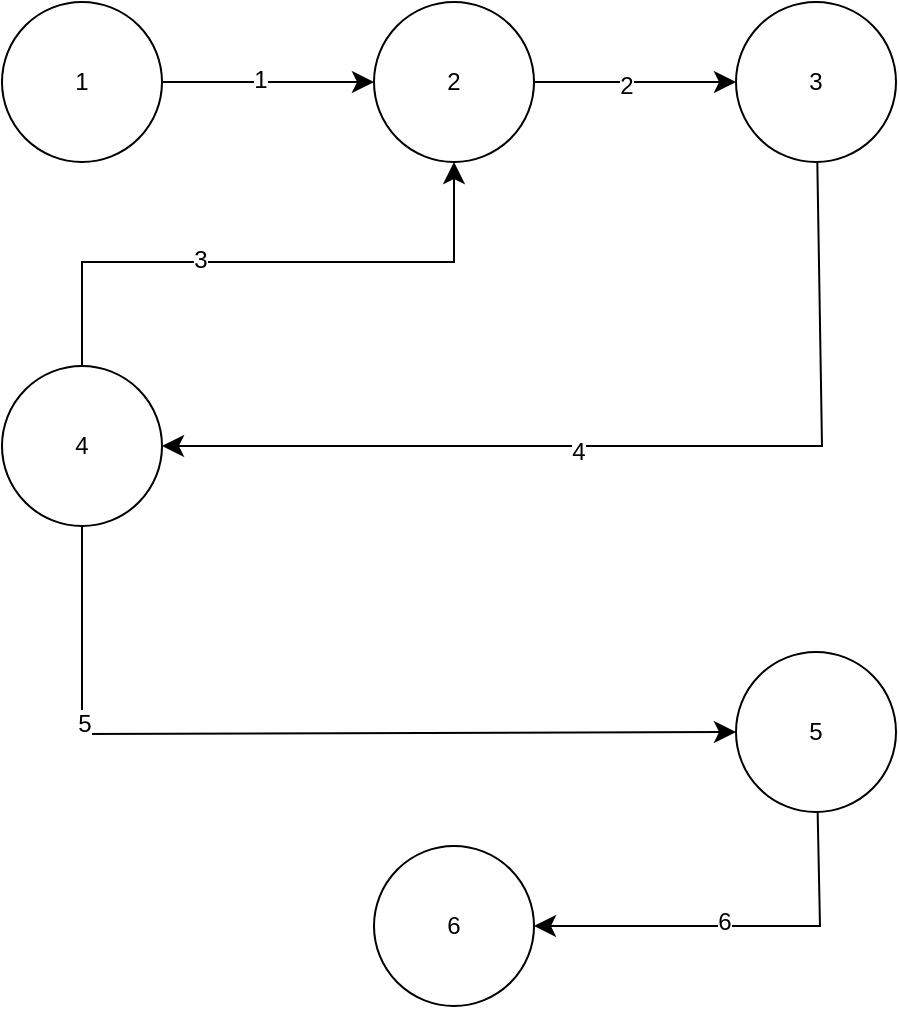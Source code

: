 <mxfile version="24.7.4" pages="5">
  <diagram id="LZ50zydyv87gXtOMJWqW" name="Landing Page">
    <mxGraphModel dx="1282" dy="513" grid="0" gridSize="10" guides="1" tooltips="1" connect="1" arrows="1" fold="1" page="0" pageScale="1" pageWidth="827" pageHeight="1169" math="0" shadow="0">
      <root>
        <mxCell id="0" />
        <mxCell id="1" parent="0" />
        <mxCell id="ik6W9r6xncGd_iKhz2Sx-2" value="" style="edgeStyle=none;curved=1;rounded=0;orthogonalLoop=1;jettySize=auto;html=1;fontSize=12;startSize=8;endSize=8;" parent="1" source="AcaGuzDh_AB0Z-3jn_gt-1" target="AcaGuzDh_AB0Z-3jn_gt-2" edge="1">
          <mxGeometry relative="1" as="geometry" />
        </mxCell>
        <mxCell id="ik6W9r6xncGd_iKhz2Sx-10" value="1" style="edgeLabel;html=1;align=center;verticalAlign=middle;resizable=0;points=[];fontSize=12;" parent="ik6W9r6xncGd_iKhz2Sx-2" vertex="1" connectable="0">
          <mxGeometry x="-0.075" y="1" relative="1" as="geometry">
            <mxPoint as="offset" />
          </mxGeometry>
        </mxCell>
        <mxCell id="AcaGuzDh_AB0Z-3jn_gt-1" value="1" style="ellipse;whiteSpace=wrap;html=1;aspect=fixed;" parent="1" vertex="1">
          <mxGeometry x="-83" y="183" width="80" height="80" as="geometry" />
        </mxCell>
        <mxCell id="ik6W9r6xncGd_iKhz2Sx-3" value="" style="edgeStyle=none;curved=1;rounded=0;orthogonalLoop=1;jettySize=auto;html=1;fontSize=12;startSize=8;endSize=8;" parent="1" source="AcaGuzDh_AB0Z-3jn_gt-2" target="AcaGuzDh_AB0Z-3jn_gt-3" edge="1">
          <mxGeometry relative="1" as="geometry" />
        </mxCell>
        <mxCell id="ik6W9r6xncGd_iKhz2Sx-11" value="2" style="edgeLabel;html=1;align=center;verticalAlign=middle;resizable=0;points=[];fontSize=12;" parent="ik6W9r6xncGd_iKhz2Sx-3" vertex="1" connectable="0">
          <mxGeometry x="-0.092" y="-2" relative="1" as="geometry">
            <mxPoint as="offset" />
          </mxGeometry>
        </mxCell>
        <mxCell id="AcaGuzDh_AB0Z-3jn_gt-2" value="2" style="ellipse;whiteSpace=wrap;html=1;aspect=fixed;" parent="1" vertex="1">
          <mxGeometry x="103" y="183" width="80" height="80" as="geometry" />
        </mxCell>
        <mxCell id="ik6W9r6xncGd_iKhz2Sx-4" style="edgeStyle=none;curved=0;rounded=0;orthogonalLoop=1;jettySize=auto;html=1;entryX=1;entryY=0.5;entryDx=0;entryDy=0;fontSize=12;startSize=8;endSize=8;" parent="1" source="AcaGuzDh_AB0Z-3jn_gt-3" target="AcaGuzDh_AB0Z-3jn_gt-4" edge="1">
          <mxGeometry relative="1" as="geometry">
            <Array as="points">
              <mxPoint x="327" y="405" />
            </Array>
          </mxGeometry>
        </mxCell>
        <mxCell id="ik6W9r6xncGd_iKhz2Sx-12" value="4" style="edgeLabel;html=1;align=center;verticalAlign=middle;resizable=0;points=[];fontSize=12;" parent="ik6W9r6xncGd_iKhz2Sx-4" vertex="1" connectable="0">
          <mxGeometry x="0.12" y="3" relative="1" as="geometry">
            <mxPoint as="offset" />
          </mxGeometry>
        </mxCell>
        <mxCell id="AcaGuzDh_AB0Z-3jn_gt-3" value="3" style="ellipse;whiteSpace=wrap;html=1;aspect=fixed;" parent="1" vertex="1">
          <mxGeometry x="284" y="183" width="80" height="80" as="geometry" />
        </mxCell>
        <mxCell id="ik6W9r6xncGd_iKhz2Sx-6" style="edgeStyle=none;curved=0;rounded=0;orthogonalLoop=1;jettySize=auto;html=1;entryX=0;entryY=0.5;entryDx=0;entryDy=0;fontSize=12;startSize=8;endSize=8;" parent="1" source="AcaGuzDh_AB0Z-3jn_gt-4" target="AcaGuzDh_AB0Z-3jn_gt-5" edge="1">
          <mxGeometry relative="1" as="geometry">
            <Array as="points">
              <mxPoint x="-43" y="549" />
            </Array>
          </mxGeometry>
        </mxCell>
        <mxCell id="ik6W9r6xncGd_iKhz2Sx-13" value="5" style="edgeLabel;html=1;align=center;verticalAlign=middle;resizable=0;points=[];fontSize=12;" parent="ik6W9r6xncGd_iKhz2Sx-6" vertex="1" connectable="0">
          <mxGeometry x="-0.541" y="1" relative="1" as="geometry">
            <mxPoint as="offset" />
          </mxGeometry>
        </mxCell>
        <mxCell id="i_w-FV2t2lJ3g-fLZ32r-1" value="" style="edgeStyle=none;curved=0;rounded=0;orthogonalLoop=1;jettySize=auto;html=1;fontSize=12;startSize=8;endSize=8;entryX=0.5;entryY=1;entryDx=0;entryDy=0;" edge="1" parent="1" source="AcaGuzDh_AB0Z-3jn_gt-4" target="AcaGuzDh_AB0Z-3jn_gt-2">
          <mxGeometry relative="1" as="geometry">
            <Array as="points">
              <mxPoint x="-43" y="313" />
              <mxPoint x="143" y="313" />
            </Array>
          </mxGeometry>
        </mxCell>
        <mxCell id="yyIsfEDbGJa_D1a0MzIP-1" value="3" style="edgeLabel;html=1;align=center;verticalAlign=middle;resizable=0;points=[];fontSize=12;" vertex="1" connectable="0" parent="i_w-FV2t2lJ3g-fLZ32r-1">
          <mxGeometry x="-0.231" y="1" relative="1" as="geometry">
            <mxPoint as="offset" />
          </mxGeometry>
        </mxCell>
        <mxCell id="AcaGuzDh_AB0Z-3jn_gt-4" value="4" style="ellipse;whiteSpace=wrap;html=1;aspect=fixed;" parent="1" vertex="1">
          <mxGeometry x="-83" y="365" width="80" height="80" as="geometry" />
        </mxCell>
        <mxCell id="ik6W9r6xncGd_iKhz2Sx-7" value="" style="edgeStyle=none;curved=0;rounded=0;orthogonalLoop=1;jettySize=auto;html=1;fontSize=12;startSize=8;endSize=8;" parent="1" source="AcaGuzDh_AB0Z-3jn_gt-5" target="AcaGuzDh_AB0Z-3jn_gt-6" edge="1">
          <mxGeometry relative="1" as="geometry">
            <Array as="points">
              <mxPoint x="326" y="645" />
            </Array>
          </mxGeometry>
        </mxCell>
        <mxCell id="ik6W9r6xncGd_iKhz2Sx-14" value="6" style="edgeLabel;html=1;align=center;verticalAlign=middle;resizable=0;points=[];fontSize=12;" parent="ik6W9r6xncGd_iKhz2Sx-7" vertex="1" connectable="0">
          <mxGeometry x="0.05" y="-2" relative="1" as="geometry">
            <mxPoint as="offset" />
          </mxGeometry>
        </mxCell>
        <mxCell id="AcaGuzDh_AB0Z-3jn_gt-5" value="5" style="ellipse;whiteSpace=wrap;html=1;aspect=fixed;" parent="1" vertex="1">
          <mxGeometry x="284" y="508" width="80" height="80" as="geometry" />
        </mxCell>
        <mxCell id="AcaGuzDh_AB0Z-3jn_gt-6" value="6" style="ellipse;whiteSpace=wrap;html=1;aspect=fixed;" parent="1" vertex="1">
          <mxGeometry x="103" y="605" width="80" height="80" as="geometry" />
        </mxCell>
      </root>
    </mxGraphModel>
  </diagram>
  <diagram name="Login register" id="tiM0ZnuD2JS_XEaEvP2C">
    <mxGraphModel dx="794" dy="462" grid="0" gridSize="10" guides="1" tooltips="1" connect="1" arrows="1" fold="1" page="0" pageScale="1" pageWidth="827" pageHeight="1169" math="0" shadow="0">
      <root>
        <mxCell id="0" />
        <mxCell id="1" parent="0" />
        <mxCell id="gOEI3SyYKZK8qIOfMstI-13" value="" style="edgeStyle=none;curved=1;rounded=0;orthogonalLoop=1;jettySize=auto;html=1;fontSize=12;startSize=8;endSize=8;" parent="1" source="gOEI3SyYKZK8qIOfMstI-2" target="gOEI3SyYKZK8qIOfMstI-3" edge="1">
          <mxGeometry relative="1" as="geometry" />
        </mxCell>
        <mxCell id="koCPchFp3V72hZKwxLOj-5" value="1" style="edgeLabel;html=1;align=center;verticalAlign=middle;resizable=0;points=[];fontSize=12;" parent="gOEI3SyYKZK8qIOfMstI-13" vertex="1" connectable="0">
          <mxGeometry x="0.007" y="-3" relative="1" as="geometry">
            <mxPoint y="-1" as="offset" />
          </mxGeometry>
        </mxCell>
        <mxCell id="gOEI3SyYKZK8qIOfMstI-2" value="1" style="ellipse;whiteSpace=wrap;html=1;aspect=fixed;" parent="1" vertex="1">
          <mxGeometry x="72" y="124" width="80" height="80" as="geometry" />
        </mxCell>
        <mxCell id="gOEI3SyYKZK8qIOfMstI-14" value="" style="edgeStyle=none;curved=1;rounded=0;orthogonalLoop=1;jettySize=auto;html=1;fontSize=12;startSize=8;endSize=8;" parent="1" source="gOEI3SyYKZK8qIOfMstI-3" target="gOEI3SyYKZK8qIOfMstI-6" edge="1">
          <mxGeometry relative="1" as="geometry" />
        </mxCell>
        <mxCell id="-C5mnjiUpm-vWf-oX06n-1" value="4" style="edgeLabel;html=1;align=center;verticalAlign=middle;resizable=0;points=[];fontSize=12;" parent="gOEI3SyYKZK8qIOfMstI-14" vertex="1" connectable="0">
          <mxGeometry x="-0.219" y="-1" relative="1" as="geometry">
            <mxPoint as="offset" />
          </mxGeometry>
        </mxCell>
        <mxCell id="gOEI3SyYKZK8qIOfMstI-15" style="edgeStyle=none;curved=1;rounded=0;orthogonalLoop=1;jettySize=auto;html=1;entryX=0;entryY=0.5;entryDx=0;entryDy=0;fontSize=12;startSize=8;endSize=8;" parent="1" source="gOEI3SyYKZK8qIOfMstI-3" target="gOEI3SyYKZK8qIOfMstI-4" edge="1">
          <mxGeometry relative="1" as="geometry" />
        </mxCell>
        <mxCell id="koCPchFp3V72hZKwxLOj-6" value="2" style="edgeLabel;html=1;align=center;verticalAlign=middle;resizable=0;points=[];fontSize=12;" parent="gOEI3SyYKZK8qIOfMstI-15" vertex="1" connectable="0">
          <mxGeometry x="-0.287" y="-1" relative="1" as="geometry">
            <mxPoint as="offset" />
          </mxGeometry>
        </mxCell>
        <mxCell id="gOEI3SyYKZK8qIOfMstI-3" value="2" style="ellipse;whiteSpace=wrap;html=1;aspect=fixed;" parent="1" vertex="1">
          <mxGeometry x="72" y="259" width="80" height="80" as="geometry" />
        </mxCell>
        <mxCell id="gOEI3SyYKZK8qIOfMstI-16" style="edgeStyle=none;curved=0;rounded=0;orthogonalLoop=1;jettySize=auto;html=1;entryX=0.5;entryY=0;entryDx=0;entryDy=0;fontSize=12;startSize=8;endSize=8;" parent="1" source="gOEI3SyYKZK8qIOfMstI-4" target="gOEI3SyYKZK8qIOfMstI-5" edge="1">
          <mxGeometry relative="1" as="geometry">
            <Array as="points">
              <mxPoint x="372" y="363" />
              <mxPoint x="248" y="363" />
            </Array>
          </mxGeometry>
        </mxCell>
        <mxCell id="koCPchFp3V72hZKwxLOj-7" value="3" style="edgeLabel;html=1;align=center;verticalAlign=middle;resizable=0;points=[];fontSize=12;" parent="gOEI3SyYKZK8qIOfMstI-16" vertex="1" connectable="0">
          <mxGeometry x="-0.546" y="-1" relative="1" as="geometry">
            <mxPoint as="offset" />
          </mxGeometry>
        </mxCell>
        <mxCell id="gOEI3SyYKZK8qIOfMstI-4" value="3" style="ellipse;whiteSpace=wrap;html=1;aspect=fixed;" parent="1" vertex="1">
          <mxGeometry x="332" y="261" width="80" height="80" as="geometry" />
        </mxCell>
        <mxCell id="gOEI3SyYKZK8qIOfMstI-17" style="edgeStyle=none;curved=1;rounded=0;orthogonalLoop=1;jettySize=auto;html=1;entryX=0;entryY=0.5;entryDx=0;entryDy=0;fontSize=12;startSize=8;endSize=8;" parent="1" source="gOEI3SyYKZK8qIOfMstI-5" target="gOEI3SyYKZK8qIOfMstI-7" edge="1">
          <mxGeometry relative="1" as="geometry" />
        </mxCell>
        <mxCell id="koCPchFp3V72hZKwxLOj-8" value="5" style="edgeLabel;html=1;align=center;verticalAlign=middle;resizable=0;points=[];fontSize=12;" parent="gOEI3SyYKZK8qIOfMstI-17" vertex="1" connectable="0">
          <mxGeometry x="-0.422" y="-2" relative="1" as="geometry">
            <mxPoint as="offset" />
          </mxGeometry>
        </mxCell>
        <mxCell id="gOEI3SyYKZK8qIOfMstI-5" value="5" style="ellipse;whiteSpace=wrap;html=1;aspect=fixed;" parent="1" vertex="1">
          <mxGeometry x="208" y="394" width="80" height="80" as="geometry" />
        </mxCell>
        <mxCell id="gOEI3SyYKZK8qIOfMstI-18" style="edgeStyle=none;curved=0;rounded=0;orthogonalLoop=1;jettySize=auto;html=1;entryX=0;entryY=0.5;entryDx=0;entryDy=0;fontSize=12;startSize=8;endSize=8;" parent="1" source="gOEI3SyYKZK8qIOfMstI-6" target="gOEI3SyYKZK8qIOfMstI-8" edge="1">
          <mxGeometry relative="1" as="geometry">
            <Array as="points">
              <mxPoint x="189" y="434" />
              <mxPoint x="189" y="591" />
            </Array>
          </mxGeometry>
        </mxCell>
        <mxCell id="koCPchFp3V72hZKwxLOj-12" value="9" style="edgeLabel;html=1;align=center;verticalAlign=middle;resizable=0;points=[];fontSize=12;" parent="gOEI3SyYKZK8qIOfMstI-18" vertex="1" connectable="0">
          <mxGeometry x="0.17" y="-4" relative="1" as="geometry">
            <mxPoint as="offset" />
          </mxGeometry>
        </mxCell>
        <mxCell id="gOEI3SyYKZK8qIOfMstI-6" value="4" style="ellipse;whiteSpace=wrap;html=1;aspect=fixed;" parent="1" vertex="1">
          <mxGeometry x="72" y="394" width="80" height="80" as="geometry" />
        </mxCell>
        <mxCell id="koCPchFp3V72hZKwxLOj-1" style="edgeStyle=none;curved=0;rounded=0;orthogonalLoop=1;jettySize=auto;html=1;entryX=1;entryY=0.5;entryDx=0;entryDy=0;fontSize=12;startSize=8;endSize=8;exitX=0.5;exitY=1;exitDx=0;exitDy=0;" parent="1" source="gOEI3SyYKZK8qIOfMstI-7" target="gOEI3SyYKZK8qIOfMstI-10" edge="1">
          <mxGeometry relative="1" as="geometry">
            <Array as="points">
              <mxPoint x="576" y="513" />
              <mxPoint x="490" y="511" />
              <mxPoint x="487" y="919" />
            </Array>
          </mxGeometry>
        </mxCell>
        <mxCell id="koCPchFp3V72hZKwxLOj-9" value="6" style="edgeLabel;html=1;align=center;verticalAlign=middle;resizable=0;points=[];fontSize=12;" parent="koCPchFp3V72hZKwxLOj-1" vertex="1" connectable="0">
          <mxGeometry x="-0.09" y="-2" relative="1" as="geometry">
            <mxPoint as="offset" />
          </mxGeometry>
        </mxCell>
        <mxCell id="gOEI3SyYKZK8qIOfMstI-7" value="6" style="ellipse;whiteSpace=wrap;html=1;aspect=fixed;" parent="1" vertex="1">
          <mxGeometry x="536" y="394" width="80" height="80" as="geometry" />
        </mxCell>
        <mxCell id="gOEI3SyYKZK8qIOfMstI-20" style="edgeStyle=none;curved=0;rounded=0;orthogonalLoop=1;jettySize=auto;html=1;entryX=1;entryY=0.5;entryDx=0;entryDy=0;fontSize=12;startSize=8;endSize=8;" parent="1" source="gOEI3SyYKZK8qIOfMstI-8" target="gOEI3SyYKZK8qIOfMstI-9" edge="1">
          <mxGeometry relative="1" as="geometry">
            <Array as="points">
              <mxPoint x="576" y="752" />
            </Array>
          </mxGeometry>
        </mxCell>
        <mxCell id="koCPchFp3V72hZKwxLOj-10" value="7" style="edgeLabel;html=1;align=center;verticalAlign=middle;resizable=0;points=[];fontSize=12;" parent="gOEI3SyYKZK8qIOfMstI-20" vertex="1" connectable="0">
          <mxGeometry x="-0.02" y="-2" relative="1" as="geometry">
            <mxPoint as="offset" />
          </mxGeometry>
        </mxCell>
        <mxCell id="gOEI3SyYKZK8qIOfMstI-8" value="7" style="ellipse;whiteSpace=wrap;html=1;aspect=fixed;" parent="1" vertex="1">
          <mxGeometry x="536" y="558" width="80" height="80" as="geometry" />
        </mxCell>
        <mxCell id="gOEI3SyYKZK8qIOfMstI-21" value="" style="edgeStyle=none;curved=1;rounded=0;orthogonalLoop=1;jettySize=auto;html=1;fontSize=12;startSize=8;endSize=8;" parent="1" source="gOEI3SyYKZK8qIOfMstI-9" target="gOEI3SyYKZK8qIOfMstI-10" edge="1">
          <mxGeometry relative="1" as="geometry" />
        </mxCell>
        <mxCell id="koCPchFp3V72hZKwxLOj-11" value="8" style="edgeLabel;html=1;align=center;verticalAlign=middle;resizable=0;points=[];fontSize=12;" parent="gOEI3SyYKZK8qIOfMstI-21" vertex="1" connectable="0">
          <mxGeometry x="-0.339" y="2" relative="1" as="geometry">
            <mxPoint as="offset" />
          </mxGeometry>
        </mxCell>
        <mxCell id="gOEI3SyYKZK8qIOfMstI-9" value="8" style="ellipse;whiteSpace=wrap;html=1;aspect=fixed;" parent="1" vertex="1">
          <mxGeometry x="332" y="709" width="80" height="80" as="geometry" />
        </mxCell>
        <mxCell id="koCPchFp3V72hZKwxLOj-2" style="edgeStyle=none;curved=0;rounded=0;orthogonalLoop=1;jettySize=auto;html=1;entryX=0;entryY=0.5;entryDx=0;entryDy=0;fontSize=12;startSize=8;endSize=8;exitX=0;exitY=0.5;exitDx=0;exitDy=0;" parent="1" source="gOEI3SyYKZK8qIOfMstI-9" target="gOEI3SyYKZK8qIOfMstI-2" edge="1">
          <mxGeometry relative="1" as="geometry">
            <Array as="points">
              <mxPoint x="47" y="749" />
              <mxPoint x="47" y="164" />
            </Array>
          </mxGeometry>
        </mxCell>
        <mxCell id="koCPchFp3V72hZKwxLOj-13" value="10" style="edgeLabel;html=1;align=center;verticalAlign=middle;resizable=0;points=[];fontSize=12;" parent="koCPchFp3V72hZKwxLOj-2" vertex="1" connectable="0">
          <mxGeometry x="0.354" y="-2" relative="1" as="geometry">
            <mxPoint as="offset" />
          </mxGeometry>
        </mxCell>
        <mxCell id="gOEI3SyYKZK8qIOfMstI-10" value="9" style="ellipse;whiteSpace=wrap;html=1;aspect=fixed;" parent="1" vertex="1">
          <mxGeometry x="332" y="879" width="80" height="80" as="geometry" />
        </mxCell>
      </root>
    </mxGraphModel>
  </diagram>
  <diagram id="Rv91tXdTWfSMld0l3tg9" name="Center Point">
    <mxGraphModel dx="1988" dy="924" grid="0" gridSize="10" guides="1" tooltips="1" connect="1" arrows="1" fold="1" page="0" pageScale="1" pageWidth="827" pageHeight="1169" math="0" shadow="0">
      <root>
        <mxCell id="0" />
        <mxCell id="1" parent="0" />
        <mxCell id="T9k0cQa9KVSbr4WBOQJr-25" style="edgeStyle=none;curved=1;rounded=0;orthogonalLoop=1;jettySize=auto;html=1;entryX=0;entryY=0.5;entryDx=0;entryDy=0;fontSize=30;startSize=8;endSize=8;" parent="1" source="YbK1bd_aYkQCtqnWc4dv-2" target="T9k0cQa9KVSbr4WBOQJr-1" edge="1">
          <mxGeometry relative="1" as="geometry" />
        </mxCell>
        <mxCell id="T9k0cQa9KVSbr4WBOQJr-58" value="1" style="edgeLabel;html=1;align=center;verticalAlign=middle;resizable=0;points=[];fontSize=30;" parent="T9k0cQa9KVSbr4WBOQJr-25" vertex="1" connectable="0">
          <mxGeometry x="-0.009" y="4" relative="1" as="geometry">
            <mxPoint x="1" as="offset" />
          </mxGeometry>
        </mxCell>
        <mxCell id="YbK1bd_aYkQCtqnWc4dv-2" value="1" style="ellipse;whiteSpace=wrap;html=1;aspect=fixed;fontSize=30;" parent="1" vertex="1">
          <mxGeometry x="-98" y="176" width="80" height="80" as="geometry" />
        </mxCell>
        <mxCell id="T9k0cQa9KVSbr4WBOQJr-26" style="edgeStyle=none;curved=0;rounded=0;orthogonalLoop=1;jettySize=auto;html=1;entryX=1;entryY=0.5;entryDx=0;entryDy=0;fontSize=30;startSize=8;endSize=8;" parent="1" source="T9k0cQa9KVSbr4WBOQJr-1" target="T9k0cQa9KVSbr4WBOQJr-2" edge="1">
          <mxGeometry relative="1" as="geometry">
            <Array as="points">
              <mxPoint x="883" y="338" />
            </Array>
          </mxGeometry>
        </mxCell>
        <mxCell id="T9k0cQa9KVSbr4WBOQJr-59" value="2" style="edgeLabel;html=1;align=center;verticalAlign=middle;resizable=0;points=[];fontSize=30;" parent="T9k0cQa9KVSbr4WBOQJr-26" vertex="1" connectable="0">
          <mxGeometry x="-0.069" y="-1" relative="1" as="geometry">
            <mxPoint x="-1" as="offset" />
          </mxGeometry>
        </mxCell>
        <mxCell id="T9k0cQa9KVSbr4WBOQJr-1" value="2" style="ellipse;whiteSpace=wrap;html=1;aspect=fixed;fontSize=30;" parent="1" vertex="1">
          <mxGeometry x="842" y="175" width="81" height="81" as="geometry" />
        </mxCell>
        <mxCell id="T9k0cQa9KVSbr4WBOQJr-27" style="edgeStyle=none;curved=0;rounded=0;orthogonalLoop=1;jettySize=auto;html=1;entryX=0.5;entryY=0;entryDx=0;entryDy=0;fontSize=30;startSize=8;endSize=8;" parent="1" source="T9k0cQa9KVSbr4WBOQJr-2" target="T9k0cQa9KVSbr4WBOQJr-3" edge="1">
          <mxGeometry relative="1" as="geometry">
            <Array as="points">
              <mxPoint x="635" y="271" />
              <mxPoint x="-58" y="271" />
            </Array>
          </mxGeometry>
        </mxCell>
        <mxCell id="T9k0cQa9KVSbr4WBOQJr-60" value="3" style="edgeLabel;html=1;align=center;verticalAlign=middle;resizable=0;points=[];fontSize=30;" parent="T9k0cQa9KVSbr4WBOQJr-27" vertex="1" connectable="0">
          <mxGeometry x="-0.14" y="5" relative="1" as="geometry">
            <mxPoint x="-1" as="offset" />
          </mxGeometry>
        </mxCell>
        <mxCell id="T9k0cQa9KVSbr4WBOQJr-2" value="3" style="ellipse;whiteSpace=wrap;html=1;aspect=fixed;fontSize=30;" parent="1" vertex="1">
          <mxGeometry x="595" y="298" width="80" height="80" as="geometry" />
        </mxCell>
        <mxCell id="T9k0cQa9KVSbr4WBOQJr-28" value="" style="edgeStyle=none;curved=1;rounded=0;orthogonalLoop=1;jettySize=auto;html=1;fontSize=30;startSize=8;endSize=8;" parent="1" source="T9k0cQa9KVSbr4WBOQJr-3" target="T9k0cQa9KVSbr4WBOQJr-5" edge="1">
          <mxGeometry relative="1" as="geometry" />
        </mxCell>
        <mxCell id="T9k0cQa9KVSbr4WBOQJr-61" value="4" style="edgeLabel;html=1;align=center;verticalAlign=middle;resizable=0;points=[];fontSize=30;" parent="T9k0cQa9KVSbr4WBOQJr-28" vertex="1" connectable="0">
          <mxGeometry x="-0.219" y="-1" relative="1" as="geometry">
            <mxPoint y="1" as="offset" />
          </mxGeometry>
        </mxCell>
        <mxCell id="T9k0cQa9KVSbr4WBOQJr-29" style="edgeStyle=none;curved=0;rounded=0;orthogonalLoop=1;jettySize=auto;html=1;entryX=0.5;entryY=0;entryDx=0;entryDy=0;fontSize=30;startSize=8;endSize=8;" parent="1" source="T9k0cQa9KVSbr4WBOQJr-3" target="T9k0cQa9KVSbr4WBOQJr-4" edge="1">
          <mxGeometry relative="1" as="geometry">
            <Array as="points">
              <mxPoint x="90" y="332" />
            </Array>
          </mxGeometry>
        </mxCell>
        <mxCell id="T9k0cQa9KVSbr4WBOQJr-62" value="5" style="edgeLabel;html=1;align=center;verticalAlign=middle;resizable=0;points=[];fontSize=30;" parent="T9k0cQa9KVSbr4WBOQJr-29" vertex="1" connectable="0">
          <mxGeometry x="-0.358" y="-4" relative="1" as="geometry">
            <mxPoint x="-1" as="offset" />
          </mxGeometry>
        </mxCell>
        <mxCell id="T9k0cQa9KVSbr4WBOQJr-3" value="4" style="ellipse;whiteSpace=wrap;html=1;aspect=fixed;fontSize=30;" parent="1" vertex="1">
          <mxGeometry x="-98" y="292" width="80" height="80" as="geometry" />
        </mxCell>
        <mxCell id="T9k0cQa9KVSbr4WBOQJr-30" value="" style="edgeStyle=none;curved=1;rounded=0;orthogonalLoop=1;jettySize=auto;html=1;fontSize=30;startSize=8;endSize=8;" parent="1" source="T9k0cQa9KVSbr4WBOQJr-4" target="T9k0cQa9KVSbr4WBOQJr-6" edge="1">
          <mxGeometry relative="1" as="geometry" />
        </mxCell>
        <mxCell id="T9k0cQa9KVSbr4WBOQJr-63" value="6" style="edgeLabel;html=1;align=center;verticalAlign=middle;resizable=0;points=[];fontSize=30;" parent="T9k0cQa9KVSbr4WBOQJr-30" vertex="1" connectable="0">
          <mxGeometry x="-0.306" y="1" relative="1" as="geometry">
            <mxPoint y="1" as="offset" />
          </mxGeometry>
        </mxCell>
        <mxCell id="T9k0cQa9KVSbr4WBOQJr-4" value="5" style="ellipse;whiteSpace=wrap;html=1;aspect=fixed;fontSize=30;" parent="1" vertex="1">
          <mxGeometry x="50" y="381" width="80" height="80" as="geometry" />
        </mxCell>
        <mxCell id="T9k0cQa9KVSbr4WBOQJr-35" style="edgeStyle=none;curved=1;rounded=0;orthogonalLoop=1;jettySize=auto;html=1;entryX=0;entryY=0.5;entryDx=0;entryDy=0;fontSize=30;startSize=8;endSize=8;" parent="1" source="T9k0cQa9KVSbr4WBOQJr-5" target="T9k0cQa9KVSbr4WBOQJr-13" edge="1">
          <mxGeometry relative="1" as="geometry" />
        </mxCell>
        <mxCell id="T9k0cQa9KVSbr4WBOQJr-64" value="7" style="edgeLabel;html=1;align=center;verticalAlign=middle;resizable=0;points=[];fontSize=30;" parent="T9k0cQa9KVSbr4WBOQJr-35" vertex="1" connectable="0">
          <mxGeometry x="-0.798" y="1" relative="1" as="geometry">
            <mxPoint x="-1" as="offset" />
          </mxGeometry>
        </mxCell>
        <mxCell id="T9k0cQa9KVSbr4WBOQJr-5" value="6" style="ellipse;whiteSpace=wrap;html=1;aspect=fixed;fontSize=30;" parent="1" vertex="1">
          <mxGeometry x="-98" y="481" width="80" height="80" as="geometry" />
        </mxCell>
        <mxCell id="T9k0cQa9KVSbr4WBOQJr-41" style="edgeStyle=none;curved=0;rounded=0;orthogonalLoop=1;jettySize=auto;html=1;entryX=0.5;entryY=0;entryDx=0;entryDy=0;fontSize=30;startSize=8;endSize=8;" parent="1" source="T9k0cQa9KVSbr4WBOQJr-6" target="T9k0cQa9KVSbr4WBOQJr-20" edge="1">
          <mxGeometry relative="1" as="geometry">
            <Array as="points">
              <mxPoint x="889" y="582" />
            </Array>
          </mxGeometry>
        </mxCell>
        <mxCell id="T9k0cQa9KVSbr4WBOQJr-65" value="8" style="edgeLabel;html=1;align=center;verticalAlign=middle;resizable=0;points=[];fontSize=30;" parent="T9k0cQa9KVSbr4WBOQJr-41" vertex="1" connectable="0">
          <mxGeometry x="-0.558" y="-7" relative="1" as="geometry">
            <mxPoint x="1" as="offset" />
          </mxGeometry>
        </mxCell>
        <mxCell id="T9k0cQa9KVSbr4WBOQJr-6" value="7" style="ellipse;whiteSpace=wrap;html=1;aspect=fixed;fontSize=30;" parent="1" vertex="1">
          <mxGeometry x="50" y="542" width="80" height="80" as="geometry" />
        </mxCell>
        <mxCell id="T9k0cQa9KVSbr4WBOQJr-32" value="" style="edgeStyle=none;curved=1;rounded=0;orthogonalLoop=1;jettySize=auto;html=1;fontSize=30;startSize=8;endSize=8;" parent="1" source="T9k0cQa9KVSbr4WBOQJr-7" target="T9k0cQa9KVSbr4WBOQJr-8" edge="1">
          <mxGeometry relative="1" as="geometry" />
        </mxCell>
        <mxCell id="T9k0cQa9KVSbr4WBOQJr-69" value="12" style="edgeLabel;html=1;align=center;verticalAlign=middle;resizable=0;points=[];fontSize=30;" parent="T9k0cQa9KVSbr4WBOQJr-32" vertex="1" connectable="0">
          <mxGeometry x="-0.067" y="3" relative="1" as="geometry">
            <mxPoint y="1" as="offset" />
          </mxGeometry>
        </mxCell>
        <mxCell id="T9k0cQa9KVSbr4WBOQJr-7" value="10" style="ellipse;whiteSpace=wrap;html=1;aspect=fixed;fontSize=30;" parent="1" vertex="1">
          <mxGeometry x="-98" y="687" width="80" height="80" as="geometry" />
        </mxCell>
        <mxCell id="T9k0cQa9KVSbr4WBOQJr-33" style="edgeStyle=none;curved=0;rounded=0;orthogonalLoop=1;jettySize=auto;html=1;entryX=0.5;entryY=0;entryDx=0;entryDy=0;fontSize=30;startSize=8;endSize=8;exitX=1;exitY=0.5;exitDx=0;exitDy=0;" parent="1" source="T9k0cQa9KVSbr4WBOQJr-4" target="T9k0cQa9KVSbr4WBOQJr-11" edge="1">
          <mxGeometry relative="1" as="geometry">
            <Array as="points">
              <mxPoint x="209" y="421" />
              <mxPoint x="201" y="807" />
              <mxPoint x="19" y="807" />
              <mxPoint x="19" y="1064" />
              <mxPoint x="-58" y="1064" />
            </Array>
          </mxGeometry>
        </mxCell>
        <mxCell id="T9k0cQa9KVSbr4WBOQJr-77" value="17" style="edgeLabel;html=1;align=center;verticalAlign=middle;resizable=0;points=[];fontSize=30;" parent="T9k0cQa9KVSbr4WBOQJr-33" vertex="1" connectable="0">
          <mxGeometry x="-0.123" y="1" relative="1" as="geometry">
            <mxPoint x="-151" y="192" as="offset" />
          </mxGeometry>
        </mxCell>
        <mxCell id="T9k0cQa9KVSbr4WBOQJr-37" style="edgeStyle=none;curved=1;rounded=0;orthogonalLoop=1;jettySize=auto;html=1;entryX=0;entryY=0.5;entryDx=0;entryDy=0;fontSize=30;startSize=8;endSize=8;" parent="1" source="T9k0cQa9KVSbr4WBOQJr-8" target="T9k0cQa9KVSbr4WBOQJr-14" edge="1">
          <mxGeometry relative="1" as="geometry" />
        </mxCell>
        <mxCell id="T9k0cQa9KVSbr4WBOQJr-70" value="13" style="edgeLabel;html=1;align=center;verticalAlign=middle;resizable=0;points=[];fontSize=30;" parent="T9k0cQa9KVSbr4WBOQJr-37" vertex="1" connectable="0">
          <mxGeometry x="0.309" y="1" relative="1" as="geometry">
            <mxPoint x="-1" as="offset" />
          </mxGeometry>
        </mxCell>
        <mxCell id="T9k0cQa9KVSbr4WBOQJr-8" value="11" style="ellipse;whiteSpace=wrap;html=1;aspect=fixed;fontSize=30;" parent="1" vertex="1">
          <mxGeometry x="-98" y="839" width="80" height="80" as="geometry" />
        </mxCell>
        <mxCell id="T9k0cQa9KVSbr4WBOQJr-44" style="edgeStyle=none;curved=1;rounded=0;orthogonalLoop=1;jettySize=auto;html=1;entryX=0.5;entryY=0;entryDx=0;entryDy=0;fontSize=30;startSize=8;endSize=8;" parent="1" source="T9k0cQa9KVSbr4WBOQJr-9" target="T9k0cQa9KVSbr4WBOQJr-10" edge="1">
          <mxGeometry relative="1" as="geometry" />
        </mxCell>
        <mxCell id="T9k0cQa9KVSbr4WBOQJr-76" value="18" style="edgeLabel;html=1;align=center;verticalAlign=middle;resizable=0;points=[];fontSize=30;" parent="T9k0cQa9KVSbr4WBOQJr-44" vertex="1" connectable="0">
          <mxGeometry x="0.01" relative="1" as="geometry">
            <mxPoint y="1" as="offset" />
          </mxGeometry>
        </mxCell>
        <mxCell id="T9k0cQa9KVSbr4WBOQJr-9" value="15" style="ellipse;whiteSpace=wrap;html=1;aspect=fixed;fontSize=30;" parent="1" vertex="1">
          <mxGeometry x="50" y="898" width="80" height="80" as="geometry" />
        </mxCell>
        <mxCell id="T9k0cQa9KVSbr4WBOQJr-45" style="edgeStyle=none;curved=1;rounded=0;orthogonalLoop=1;jettySize=auto;html=1;entryX=0;entryY=0.5;entryDx=0;entryDy=0;fontSize=30;startSize=8;endSize=8;" parent="1" source="T9k0cQa9KVSbr4WBOQJr-10" target="T9k0cQa9KVSbr4WBOQJr-16" edge="1">
          <mxGeometry relative="1" as="geometry" />
        </mxCell>
        <mxCell id="T9k0cQa9KVSbr4WBOQJr-75" value="19" style="edgeLabel;html=1;align=center;verticalAlign=middle;resizable=0;points=[];fontSize=30;" parent="T9k0cQa9KVSbr4WBOQJr-45" vertex="1" connectable="0">
          <mxGeometry x="0.381" relative="1" as="geometry">
            <mxPoint as="offset" />
          </mxGeometry>
        </mxCell>
        <mxCell id="T9k0cQa9KVSbr4WBOQJr-10" value="16" style="ellipse;whiteSpace=wrap;html=1;aspect=fixed;fontSize=30;" parent="1" vertex="1">
          <mxGeometry x="50" y="1066" width="80" height="80" as="geometry" />
        </mxCell>
        <mxCell id="T9k0cQa9KVSbr4WBOQJr-34" value="" style="edgeStyle=none;curved=1;rounded=0;orthogonalLoop=1;jettySize=auto;html=1;fontSize=30;startSize=8;endSize=8;" parent="1" source="T9k0cQa9KVSbr4WBOQJr-11" target="T9k0cQa9KVSbr4WBOQJr-12" edge="1">
          <mxGeometry relative="1" as="geometry" />
        </mxCell>
        <mxCell id="T9k0cQa9KVSbr4WBOQJr-79" value="24" style="edgeLabel;html=1;align=center;verticalAlign=middle;resizable=0;points=[];fontSize=30;" parent="T9k0cQa9KVSbr4WBOQJr-34" vertex="1" connectable="0">
          <mxGeometry x="0.06" y="-1" relative="1" as="geometry">
            <mxPoint as="offset" />
          </mxGeometry>
        </mxCell>
        <mxCell id="T9k0cQa9KVSbr4WBOQJr-48" style="edgeStyle=none;curved=0;rounded=0;orthogonalLoop=1;jettySize=auto;html=1;entryX=0;entryY=0.5;entryDx=0;entryDy=0;fontSize=30;startSize=8;endSize=8;" parent="1" source="T9k0cQa9KVSbr4WBOQJr-11" target="T9k0cQa9KVSbr4WBOQJr-19" edge="1">
          <mxGeometry relative="1" as="geometry">
            <Array as="points">
              <mxPoint x="172" y="1253" />
              <mxPoint x="172" y="1781" />
            </Array>
          </mxGeometry>
        </mxCell>
        <mxCell id="T9k0cQa9KVSbr4WBOQJr-78" value="23" style="edgeLabel;html=1;align=center;verticalAlign=middle;resizable=0;points=[];fontSize=30;" parent="T9k0cQa9KVSbr4WBOQJr-48" vertex="1" connectable="0">
          <mxGeometry x="-0.798" y="-3" relative="1" as="geometry">
            <mxPoint x="1" as="offset" />
          </mxGeometry>
        </mxCell>
        <mxCell id="T9k0cQa9KVSbr4WBOQJr-11" value="19" style="ellipse;whiteSpace=wrap;html=1;aspect=fixed;fontSize=30;" parent="1" vertex="1">
          <mxGeometry x="-98" y="1213" width="80" height="80" as="geometry" />
        </mxCell>
        <mxCell id="T9k0cQa9KVSbr4WBOQJr-52" style="edgeStyle=none;curved=1;rounded=0;orthogonalLoop=1;jettySize=auto;html=1;entryX=0;entryY=0.5;entryDx=0;entryDy=0;fontSize=30;startSize=8;endSize=8;" parent="1" source="T9k0cQa9KVSbr4WBOQJr-12" target="T9k0cQa9KVSbr4WBOQJr-17" edge="1">
          <mxGeometry relative="1" as="geometry" />
        </mxCell>
        <mxCell id="T9k0cQa9KVSbr4WBOQJr-80" value="25" style="edgeLabel;html=1;align=center;verticalAlign=middle;resizable=0;points=[];fontSize=30;" parent="T9k0cQa9KVSbr4WBOQJr-52" vertex="1" connectable="0">
          <mxGeometry x="0.14" y="3" relative="1" as="geometry">
            <mxPoint as="offset" />
          </mxGeometry>
        </mxCell>
        <mxCell id="T9k0cQa9KVSbr4WBOQJr-12" value="20" style="ellipse;whiteSpace=wrap;html=1;aspect=fixed;fontSize=30;" parent="1" vertex="1">
          <mxGeometry x="-101" y="1416" width="80" height="80" as="geometry" />
        </mxCell>
        <mxCell id="T9k0cQa9KVSbr4WBOQJr-36" style="edgeStyle=none;curved=0;rounded=0;orthogonalLoop=1;jettySize=auto;html=1;entryX=1;entryY=0.5;entryDx=0;entryDy=0;fontSize=30;startSize=8;endSize=8;" parent="1" source="T9k0cQa9KVSbr4WBOQJr-13" target="T9k0cQa9KVSbr4WBOQJr-7" edge="1">
          <mxGeometry relative="1" as="geometry">
            <Array as="points">
              <mxPoint x="449" y="727" />
            </Array>
          </mxGeometry>
        </mxCell>
        <mxCell id="T9k0cQa9KVSbr4WBOQJr-67" value="10" style="edgeLabel;html=1;align=center;verticalAlign=middle;resizable=0;points=[];fontSize=30;" parent="T9k0cQa9KVSbr4WBOQJr-36" vertex="1" connectable="0">
          <mxGeometry x="0.054" y="-4" relative="1" as="geometry">
            <mxPoint x="-1" as="offset" />
          </mxGeometry>
        </mxCell>
        <mxCell id="T9k0cQa9KVSbr4WBOQJr-13" value="8" style="ellipse;whiteSpace=wrap;html=1;aspect=fixed;fontSize=30;" parent="1" vertex="1">
          <mxGeometry x="409" y="481" width="80" height="80" as="geometry" />
        </mxCell>
        <mxCell id="T9k0cQa9KVSbr4WBOQJr-38" style="edgeStyle=none;curved=1;rounded=0;orthogonalLoop=1;jettySize=auto;html=1;entryX=0;entryY=0.5;entryDx=0;entryDy=0;fontSize=30;startSize=8;endSize=8;" parent="1" source="T9k0cQa9KVSbr4WBOQJr-14" target="T9k0cQa9KVSbr4WBOQJr-21" edge="1">
          <mxGeometry relative="1" as="geometry" />
        </mxCell>
        <mxCell id="T9k0cQa9KVSbr4WBOQJr-71" value="14" style="edgeLabel;html=1;align=center;verticalAlign=middle;resizable=0;points=[];fontSize=30;" parent="T9k0cQa9KVSbr4WBOQJr-38" vertex="1" connectable="0">
          <mxGeometry x="-0.436" y="7" relative="1" as="geometry">
            <mxPoint as="offset" />
          </mxGeometry>
        </mxCell>
        <mxCell id="T9k0cQa9KVSbr4WBOQJr-14" value="12" style="ellipse;whiteSpace=wrap;html=1;aspect=fixed;fontSize=30;" parent="1" vertex="1">
          <mxGeometry x="409" y="839" width="80" height="80" as="geometry" />
        </mxCell>
        <mxCell id="T9k0cQa9KVSbr4WBOQJr-43" style="edgeStyle=none;curved=1;rounded=0;orthogonalLoop=1;jettySize=auto;html=1;entryX=1;entryY=0.5;entryDx=0;entryDy=0;fontSize=30;startSize=8;endSize=8;" parent="1" source="T9k0cQa9KVSbr4WBOQJr-15" target="T9k0cQa9KVSbr4WBOQJr-9" edge="1">
          <mxGeometry relative="1" as="geometry" />
        </mxCell>
        <mxCell id="RFWfHvWO7Ar2L0KRj4BJ-1" value="16" style="edgeLabel;html=1;align=center;verticalAlign=middle;resizable=0;points=[];fontSize=30;" parent="T9k0cQa9KVSbr4WBOQJr-43" vertex="1" connectable="0">
          <mxGeometry x="0.057" y="-3" relative="1" as="geometry">
            <mxPoint x="-1" as="offset" />
          </mxGeometry>
        </mxCell>
        <mxCell id="T9k0cQa9KVSbr4WBOQJr-15" value="14" style="ellipse;whiteSpace=wrap;html=1;aspect=fixed;fontSize=30;" parent="1" vertex="1">
          <mxGeometry x="595" y="898" width="80" height="80" as="geometry" />
        </mxCell>
        <mxCell id="T9k0cQa9KVSbr4WBOQJr-46" style="edgeStyle=none;curved=1;rounded=0;orthogonalLoop=1;jettySize=auto;html=1;entryX=0;entryY=0.5;entryDx=0;entryDy=0;fontSize=30;startSize=8;endSize=8;" parent="1" source="T9k0cQa9KVSbr4WBOQJr-16" target="T9k0cQa9KVSbr4WBOQJr-22" edge="1">
          <mxGeometry relative="1" as="geometry" />
        </mxCell>
        <mxCell id="T9k0cQa9KVSbr4WBOQJr-74" value="20" style="edgeLabel;html=1;align=center;verticalAlign=middle;resizable=0;points=[];fontSize=30;" parent="T9k0cQa9KVSbr4WBOQJr-46" vertex="1" connectable="0">
          <mxGeometry x="-0.096" y="7" relative="1" as="geometry">
            <mxPoint x="-1" as="offset" />
          </mxGeometry>
        </mxCell>
        <mxCell id="T9k0cQa9KVSbr4WBOQJr-16" value="17" style="ellipse;whiteSpace=wrap;html=1;aspect=fixed;fontSize=30;" parent="1" vertex="1">
          <mxGeometry x="409" y="1066" width="80" height="80" as="geometry" />
        </mxCell>
        <mxCell id="T9k0cQa9KVSbr4WBOQJr-53" style="edgeStyle=none;curved=1;rounded=0;orthogonalLoop=1;jettySize=auto;html=1;entryX=0;entryY=0.5;entryDx=0;entryDy=0;fontSize=30;startSize=8;endSize=8;" parent="1" source="T9k0cQa9KVSbr4WBOQJr-17" target="T9k0cQa9KVSbr4WBOQJr-23" edge="1">
          <mxGeometry relative="1" as="geometry" />
        </mxCell>
        <mxCell id="T9k0cQa9KVSbr4WBOQJr-82" value="26" style="edgeLabel;html=1;align=center;verticalAlign=middle;resizable=0;points=[];fontSize=30;" parent="T9k0cQa9KVSbr4WBOQJr-53" vertex="1" connectable="0">
          <mxGeometry x="-0.439" relative="1" as="geometry">
            <mxPoint as="offset" />
          </mxGeometry>
        </mxCell>
        <mxCell id="T9k0cQa9KVSbr4WBOQJr-56" style="edgeStyle=none;curved=0;rounded=0;orthogonalLoop=1;jettySize=auto;html=1;entryX=0;entryY=0.5;entryDx=0;entryDy=0;fontSize=30;startSize=8;endSize=8;" parent="1" source="T9k0cQa9KVSbr4WBOQJr-17" target="T9k0cQa9KVSbr4WBOQJr-2" edge="1">
          <mxGeometry relative="1" as="geometry">
            <Array as="points">
              <mxPoint x="555" y="338" />
            </Array>
          </mxGeometry>
        </mxCell>
        <mxCell id="T9k0cQa9KVSbr4WBOQJr-81" value="22" style="edgeLabel;html=1;align=center;verticalAlign=middle;resizable=0;points=[];fontSize=30;" parent="T9k0cQa9KVSbr4WBOQJr-56" vertex="1" connectable="0">
          <mxGeometry x="-0.711" y="1" relative="1" as="geometry">
            <mxPoint as="offset" />
          </mxGeometry>
        </mxCell>
        <mxCell id="T9k0cQa9KVSbr4WBOQJr-17" value="21" style="ellipse;whiteSpace=wrap;html=1;aspect=fixed;fontSize=30;" parent="1" vertex="1">
          <mxGeometry x="515" y="1416" width="80" height="80" as="geometry" />
        </mxCell>
        <mxCell id="T9k0cQa9KVSbr4WBOQJr-49" style="edgeStyle=none;curved=1;rounded=0;orthogonalLoop=1;jettySize=auto;html=1;entryX=0.5;entryY=0;entryDx=0;entryDy=0;fontSize=30;startSize=8;endSize=8;" parent="1" source="T9k0cQa9KVSbr4WBOQJr-18" target="T9k0cQa9KVSbr4WBOQJr-19" edge="1">
          <mxGeometry relative="1" as="geometry" />
        </mxCell>
        <mxCell id="T9k0cQa9KVSbr4WBOQJr-84" value="28" style="edgeLabel;html=1;align=center;verticalAlign=middle;resizable=0;points=[];fontSize=30;" parent="T9k0cQa9KVSbr4WBOQJr-49" vertex="1" connectable="0">
          <mxGeometry x="0.086" y="5" relative="1" as="geometry">
            <mxPoint as="offset" />
          </mxGeometry>
        </mxCell>
        <mxCell id="T9k0cQa9KVSbr4WBOQJr-18" value="23" style="ellipse;whiteSpace=wrap;html=1;aspect=fixed;fontSize=30;" parent="1" vertex="1">
          <mxGeometry x="396" y="1556" width="80" height="80" as="geometry" />
        </mxCell>
        <mxCell id="T9k0cQa9KVSbr4WBOQJr-19" value="24" style="ellipse;whiteSpace=wrap;html=1;aspect=fixed;fontSize=30;" parent="1" vertex="1">
          <mxGeometry x="396" y="1736" width="80" height="80" as="geometry" />
        </mxCell>
        <mxCell id="T9k0cQa9KVSbr4WBOQJr-42" style="edgeStyle=none;curved=0;rounded=0;orthogonalLoop=1;jettySize=auto;html=1;entryX=0.5;entryY=0;entryDx=0;entryDy=0;fontSize=30;startSize=8;endSize=8;" parent="1" source="T9k0cQa9KVSbr4WBOQJr-20" target="T9k0cQa9KVSbr4WBOQJr-15" edge="1">
          <mxGeometry relative="1" as="geometry">
            <Array as="points">
              <mxPoint x="889" y="799" />
              <mxPoint x="635" y="799" />
            </Array>
          </mxGeometry>
        </mxCell>
        <mxCell id="T9k0cQa9KVSbr4WBOQJr-66" value="9" style="edgeLabel;html=1;align=center;verticalAlign=middle;resizable=0;points=[];fontSize=30;" parent="T9k0cQa9KVSbr4WBOQJr-42" vertex="1" connectable="0">
          <mxGeometry x="-0.248" relative="1" as="geometry">
            <mxPoint as="offset" />
          </mxGeometry>
        </mxCell>
        <mxCell id="T9k0cQa9KVSbr4WBOQJr-20" value="9" style="ellipse;whiteSpace=wrap;html=1;aspect=fixed;fontSize=30;" parent="1" vertex="1">
          <mxGeometry x="849" y="632" width="80" height="80" as="geometry" />
        </mxCell>
        <mxCell id="T9k0cQa9KVSbr4WBOQJr-54" style="edgeStyle=none;curved=0;rounded=0;orthogonalLoop=1;jettySize=auto;html=1;entryX=1;entryY=0.5;entryDx=0;entryDy=0;fontSize=30;startSize=8;endSize=8;exitX=1;exitY=0.5;exitDx=0;exitDy=0;" parent="1" source="T9k0cQa9KVSbr4WBOQJr-21" target="T9k0cQa9KVSbr4WBOQJr-19" edge="1">
          <mxGeometry relative="1" as="geometry">
            <Array as="points">
              <mxPoint x="1059" y="879" />
              <mxPoint x="1057" y="1777" />
            </Array>
          </mxGeometry>
        </mxCell>
        <mxCell id="T9k0cQa9KVSbr4WBOQJr-72" value="15" style="edgeLabel;html=1;align=center;verticalAlign=middle;resizable=0;points=[];fontSize=30;" parent="T9k0cQa9KVSbr4WBOQJr-54" vertex="1" connectable="0">
          <mxGeometry x="-0.714" y="4" relative="1" as="geometry">
            <mxPoint y="1" as="offset" />
          </mxGeometry>
        </mxCell>
        <mxCell id="T9k0cQa9KVSbr4WBOQJr-21" value="13" style="ellipse;whiteSpace=wrap;html=1;aspect=fixed;fontSize=30;" parent="1" vertex="1">
          <mxGeometry x="849" y="839" width="80" height="80" as="geometry" />
        </mxCell>
        <mxCell id="T9k0cQa9KVSbr4WBOQJr-47" style="edgeStyle=none;curved=0;rounded=0;orthogonalLoop=1;jettySize=auto;html=1;entryX=1;entryY=0.5;entryDx=0;entryDy=0;fontSize=30;startSize=8;endSize=8;" parent="1" source="T9k0cQa9KVSbr4WBOQJr-22" target="T9k0cQa9KVSbr4WBOQJr-19" edge="1">
          <mxGeometry relative="1" as="geometry">
            <Array as="points">
              <mxPoint x="1058" y="1106" />
              <mxPoint x="1058" y="1776" />
            </Array>
          </mxGeometry>
        </mxCell>
        <mxCell id="T9k0cQa9KVSbr4WBOQJr-73" value="21" style="edgeLabel;html=1;align=center;verticalAlign=middle;resizable=0;points=[];fontSize=30;" parent="T9k0cQa9KVSbr4WBOQJr-47" vertex="1" connectable="0">
          <mxGeometry x="-0.943" relative="1" as="geometry">
            <mxPoint x="-1" as="offset" />
          </mxGeometry>
        </mxCell>
        <mxCell id="T9k0cQa9KVSbr4WBOQJr-22" value="18" style="ellipse;whiteSpace=wrap;html=1;aspect=fixed;fontSize=30;" parent="1" vertex="1">
          <mxGeometry x="849" y="1066" width="80" height="80" as="geometry" />
        </mxCell>
        <mxCell id="T9k0cQa9KVSbr4WBOQJr-50" value="27" style="edgeStyle=none;curved=0;rounded=0;orthogonalLoop=1;jettySize=auto;html=1;entryX=1;entryY=0.5;entryDx=0;entryDy=0;fontSize=30;startSize=8;endSize=8;" parent="1" source="T9k0cQa9KVSbr4WBOQJr-23" target="T9k0cQa9KVSbr4WBOQJr-18" edge="1">
          <mxGeometry relative="1" as="geometry">
            <Array as="points">
              <mxPoint x="889" y="1596" />
            </Array>
          </mxGeometry>
        </mxCell>
        <mxCell id="T9k0cQa9KVSbr4WBOQJr-23" value="22" style="ellipse;whiteSpace=wrap;html=1;aspect=fixed;fontSize=30;" parent="1" vertex="1">
          <mxGeometry x="849" y="1416" width="80" height="80" as="geometry" />
        </mxCell>
        <mxCell id="7bMrn64coA-qjxnjVNFv-1" value="" style="endArrow=none;html=1;rounded=0;fontSize=12;startSize=8;endSize=8;curved=1;" edge="1" parent="1">
          <mxGeometry width="50" height="50" relative="1" as="geometry">
            <mxPoint x="739" y="1998.667" as="sourcePoint" />
            <mxPoint x="757" y="47" as="targetPoint" />
          </mxGeometry>
        </mxCell>
        <mxCell id="7bMrn64coA-qjxnjVNFv-2" value="" style="endArrow=none;html=1;rounded=0;fontSize=12;startSize=8;endSize=8;curved=1;" edge="1" parent="1">
          <mxGeometry width="50" height="50" relative="1" as="geometry">
            <mxPoint x="266" y="1992.667" as="sourcePoint" />
            <mxPoint x="284" y="41" as="targetPoint" />
          </mxGeometry>
        </mxCell>
      </root>
    </mxGraphModel>
  </diagram>
  <diagram id="e7o0aHKjlF5vZtJkh4xf" name="Setting">
    <mxGraphModel dx="2669" dy="1320" grid="0" gridSize="10" guides="1" tooltips="1" connect="1" arrows="1" fold="1" page="0" pageScale="1" pageWidth="827" pageHeight="1169" math="0" shadow="0">
      <root>
        <mxCell id="0" />
        <mxCell id="1" parent="0" />
        <mxCell id="99vpTJhWWwm-LxCfqkLG-9" style="edgeStyle=none;curved=1;rounded=0;orthogonalLoop=1;jettySize=auto;html=1;entryX=0;entryY=0.5;entryDx=0;entryDy=0;fontSize=30;startSize=8;endSize=8;" parent="1" source="99vpTJhWWwm-LxCfqkLG-2" target="99vpTJhWWwm-LxCfqkLG-3" edge="1">
          <mxGeometry relative="1" as="geometry" />
        </mxCell>
        <mxCell id="99vpTJhWWwm-LxCfqkLG-15" value="1" style="edgeLabel;html=1;align=center;verticalAlign=middle;resizable=0;points=[];fontSize=30;" parent="99vpTJhWWwm-LxCfqkLG-9" vertex="1" connectable="0">
          <mxGeometry x="0.193" y="-3" relative="1" as="geometry">
            <mxPoint x="-1" as="offset" />
          </mxGeometry>
        </mxCell>
        <mxCell id="99vpTJhWWwm-LxCfqkLG-2" value="1" style="ellipse;whiteSpace=wrap;html=1;aspect=fixed;fontSize=30;" parent="1" vertex="1">
          <mxGeometry x="-112" y="228" width="80" height="80" as="geometry" />
        </mxCell>
        <mxCell id="99vpTJhWWwm-LxCfqkLG-10" style="edgeStyle=none;curved=0;rounded=0;orthogonalLoop=1;jettySize=auto;html=1;entryX=1;entryY=0.5;entryDx=0;entryDy=0;fontSize=30;startSize=8;endSize=8;" parent="1" source="99vpTJhWWwm-LxCfqkLG-3" target="99vpTJhWWwm-LxCfqkLG-4" edge="1">
          <mxGeometry relative="1" as="geometry">
            <Array as="points">
              <mxPoint x="550" y="459" />
            </Array>
          </mxGeometry>
        </mxCell>
        <mxCell id="99vpTJhWWwm-LxCfqkLG-16" value="2" style="edgeLabel;html=1;align=center;verticalAlign=middle;resizable=0;points=[];fontSize=30;" parent="99vpTJhWWwm-LxCfqkLG-10" vertex="1" connectable="0">
          <mxGeometry x="0.06" y="-8" relative="1" as="geometry">
            <mxPoint as="offset" />
          </mxGeometry>
        </mxCell>
        <mxCell id="99vpTJhWWwm-LxCfqkLG-3" value="2" style="ellipse;whiteSpace=wrap;html=1;aspect=fixed;fontSize=30;" parent="1" vertex="1">
          <mxGeometry x="510" y="228" width="80" height="80" as="geometry" />
        </mxCell>
        <mxCell id="99vpTJhWWwm-LxCfqkLG-11" style="edgeStyle=none;curved=1;rounded=0;orthogonalLoop=1;jettySize=auto;html=1;entryX=1;entryY=0.5;entryDx=0;entryDy=0;fontSize=30;startSize=8;endSize=8;" parent="1" source="99vpTJhWWwm-LxCfqkLG-4" target="99vpTJhWWwm-LxCfqkLG-5" edge="1">
          <mxGeometry relative="1" as="geometry" />
        </mxCell>
        <mxCell id="99vpTJhWWwm-LxCfqkLG-17" value="3" style="edgeLabel;html=1;align=center;verticalAlign=middle;resizable=0;points=[];fontSize=30;" parent="99vpTJhWWwm-LxCfqkLG-11" vertex="1" connectable="0">
          <mxGeometry x="0.154" y="4" relative="1" as="geometry">
            <mxPoint x="-1" as="offset" />
          </mxGeometry>
        </mxCell>
        <mxCell id="99vpTJhWWwm-LxCfqkLG-4" value="3" style="ellipse;whiteSpace=wrap;html=1;aspect=fixed;fontSize=30;" parent="1" vertex="1">
          <mxGeometry x="184" y="419" width="80" height="80" as="geometry" />
        </mxCell>
        <mxCell id="99vpTJhWWwm-LxCfqkLG-12" style="edgeStyle=none;curved=1;rounded=0;orthogonalLoop=1;jettySize=auto;html=1;entryX=0.5;entryY=0;entryDx=0;entryDy=0;fontSize=30;startSize=8;endSize=8;" parent="1" source="99vpTJhWWwm-LxCfqkLG-5" target="99vpTJhWWwm-LxCfqkLG-6" edge="1">
          <mxGeometry relative="1" as="geometry" />
        </mxCell>
        <mxCell id="99vpTJhWWwm-LxCfqkLG-18" value="4" style="edgeLabel;html=1;align=center;verticalAlign=middle;resizable=0;points=[];fontSize=30;" parent="99vpTJhWWwm-LxCfqkLG-12" vertex="1" connectable="0">
          <mxGeometry x="-0.273" y="-5" relative="1" as="geometry">
            <mxPoint as="offset" />
          </mxGeometry>
        </mxCell>
        <mxCell id="99vpTJhWWwm-LxCfqkLG-5" value="4" style="ellipse;whiteSpace=wrap;html=1;aspect=fixed;fontSize=30;" parent="1" vertex="1">
          <mxGeometry x="-112" y="419" width="80" height="80" as="geometry" />
        </mxCell>
        <mxCell id="99vpTJhWWwm-LxCfqkLG-13" style="edgeStyle=none;curved=1;rounded=0;orthogonalLoop=1;jettySize=auto;html=1;entryX=0;entryY=0.5;entryDx=0;entryDy=0;fontSize=30;startSize=8;endSize=8;" parent="1" source="99vpTJhWWwm-LxCfqkLG-6" target="99vpTJhWWwm-LxCfqkLG-7" edge="1">
          <mxGeometry relative="1" as="geometry" />
        </mxCell>
        <mxCell id="99vpTJhWWwm-LxCfqkLG-19" value="5" style="edgeLabel;html=1;align=center;verticalAlign=middle;resizable=0;points=[];fontSize=30;" parent="99vpTJhWWwm-LxCfqkLG-13" vertex="1" connectable="0">
          <mxGeometry x="0.141" relative="1" as="geometry">
            <mxPoint x="-1" as="offset" />
          </mxGeometry>
        </mxCell>
        <mxCell id="99vpTJhWWwm-LxCfqkLG-6" value="5" style="ellipse;whiteSpace=wrap;html=1;aspect=fixed;fontSize=30;" parent="1" vertex="1">
          <mxGeometry x="-112" y="665" width="80" height="80" as="geometry" />
        </mxCell>
        <mxCell id="99vpTJhWWwm-LxCfqkLG-7" value="6" style="ellipse;whiteSpace=wrap;html=1;aspect=fixed;fontSize=30;" parent="1" vertex="1">
          <mxGeometry x="510" y="665" width="80" height="80" as="geometry" />
        </mxCell>
      </root>
    </mxGraphModel>
  </diagram>
  <diagram id="DvPd8RBiBrXExyVyBDGM" name="manage Akun">
    <mxGraphModel grid="0" page="0" gridSize="10" guides="1" tooltips="1" connect="1" arrows="1" fold="1" pageScale="1" pageWidth="827" pageHeight="1169" math="0" shadow="0">
      <root>
        <mxCell id="0" />
        <mxCell id="1" parent="0" />
        <mxCell id="3M1ios5BjESmluMql2JP-14" style="edgeStyle=none;curved=1;rounded=0;orthogonalLoop=1;jettySize=auto;html=1;entryX=0;entryY=0.5;entryDx=0;entryDy=0;fontSize=30;startSize=8;endSize=8;" parent="1" source="3M1ios5BjESmluMql2JP-2" target="3M1ios5BjESmluMql2JP-3" edge="1">
          <mxGeometry relative="1" as="geometry" />
        </mxCell>
        <mxCell id="3M1ios5BjESmluMql2JP-26" value="1" style="edgeLabel;html=1;align=center;verticalAlign=middle;resizable=0;points=[];fontSize=30;" parent="3M1ios5BjESmluMql2JP-14" vertex="1" connectable="0">
          <mxGeometry x="-0.153" y="-3" relative="1" as="geometry">
            <mxPoint as="offset" />
          </mxGeometry>
        </mxCell>
        <mxCell id="3M1ios5BjESmluMql2JP-2" value="1" style="ellipse;whiteSpace=wrap;html=1;aspect=fixed;fontSize=30;" parent="1" vertex="1">
          <mxGeometry x="-80" y="179" width="80" height="80" as="geometry" />
        </mxCell>
        <mxCell id="3M1ios5BjESmluMql2JP-15" style="edgeStyle=none;curved=0;rounded=0;orthogonalLoop=1;jettySize=auto;html=1;entryX=1;entryY=0.5;entryDx=0;entryDy=0;fontSize=30;startSize=8;endSize=8;" parent="1" source="3M1ios5BjESmluMql2JP-3" target="3M1ios5BjESmluMql2JP-4" edge="1">
          <mxGeometry relative="1" as="geometry">
            <Array as="points">
              <mxPoint x="484" y="366" />
            </Array>
          </mxGeometry>
        </mxCell>
        <mxCell id="3M1ios5BjESmluMql2JP-27" value="2" style="edgeLabel;html=1;align=center;verticalAlign=middle;resizable=0;points=[];fontSize=30;" parent="3M1ios5BjESmluMql2JP-15" vertex="1" connectable="0">
          <mxGeometry x="-0.555" y="-2" relative="1" as="geometry">
            <mxPoint y="-1" as="offset" />
          </mxGeometry>
        </mxCell>
        <mxCell id="3M1ios5BjESmluMql2JP-3" value="2" style="ellipse;whiteSpace=wrap;html=1;aspect=fixed;fontSize=30;" parent="1" vertex="1">
          <mxGeometry x="444" y="179" width="80" height="80" as="geometry" />
        </mxCell>
        <mxCell id="3M1ios5BjESmluMql2JP-16" style="edgeStyle=none;curved=1;rounded=0;orthogonalLoop=1;jettySize=auto;html=1;entryX=1;entryY=0.5;entryDx=0;entryDy=0;fontSize=30;startSize=8;endSize=8;" parent="1" source="3M1ios5BjESmluMql2JP-4" target="3M1ios5BjESmluMql2JP-5" edge="1">
          <mxGeometry relative="1" as="geometry" />
        </mxCell>
        <mxCell id="3M1ios5BjESmluMql2JP-28" value="3" style="edgeLabel;html=1;align=center;verticalAlign=middle;resizable=0;points=[];fontSize=30;" parent="3M1ios5BjESmluMql2JP-16" vertex="1" connectable="0">
          <mxGeometry x="-0.313" y="3" relative="1" as="geometry">
            <mxPoint x="1" as="offset" />
          </mxGeometry>
        </mxCell>
        <mxCell id="3M1ios5BjESmluMql2JP-4" value="3" style="ellipse;whiteSpace=wrap;html=1;aspect=fixed;fontSize=30;" parent="1" vertex="1">
          <mxGeometry x="201" y="326" width="80" height="80" as="geometry" />
        </mxCell>
        <mxCell id="3M1ios5BjESmluMql2JP-17" style="edgeStyle=none;curved=1;rounded=0;orthogonalLoop=1;jettySize=auto;html=1;entryX=0.5;entryY=0;entryDx=0;entryDy=0;fontSize=30;startSize=8;endSize=8;" parent="1" source="3M1ios5BjESmluMql2JP-5" target="3M1ios5BjESmluMql2JP-7" edge="1">
          <mxGeometry relative="1" as="geometry" />
        </mxCell>
        <mxCell id="3M1ios5BjESmluMql2JP-31" value="5" style="edgeLabel;html=1;align=center;verticalAlign=middle;resizable=0;points=[];fontSize=30;" parent="3M1ios5BjESmluMql2JP-17" vertex="1" connectable="0">
          <mxGeometry x="0.526" y="-4" relative="1" as="geometry">
            <mxPoint y="1" as="offset" />
          </mxGeometry>
        </mxCell>
        <mxCell id="3M1ios5BjESmluMql2JP-18" style="edgeStyle=none;curved=0;rounded=0;orthogonalLoop=1;jettySize=auto;html=1;entryX=0;entryY=0.5;entryDx=0;entryDy=0;fontSize=30;startSize=8;endSize=8;" parent="1" source="3M1ios5BjESmluMql2JP-5" target="3M1ios5BjESmluMql2JP-6" edge="1">
          <mxGeometry relative="1" as="geometry">
            <Array as="points">
              <mxPoint x="-40" y="539" />
            </Array>
          </mxGeometry>
        </mxCell>
        <mxCell id="3M1ios5BjESmluMql2JP-30" value="4" style="edgeLabel;html=1;align=center;verticalAlign=middle;resizable=0;points=[];fontSize=30;" parent="3M1ios5BjESmluMql2JP-18" vertex="1" connectable="0">
          <mxGeometry x="0.299" y="-2" relative="1" as="geometry">
            <mxPoint x="-1" as="offset" />
          </mxGeometry>
        </mxCell>
        <mxCell id="3M1ios5BjESmluMql2JP-5" value="4" style="ellipse;whiteSpace=wrap;html=1;aspect=fixed;fontSize=30;" parent="1" vertex="1">
          <mxGeometry x="-80" y="326" width="80" height="80" as="geometry" />
        </mxCell>
        <mxCell id="U5yH3IjToZuZjeRHeYrb-3" style="edgeStyle=none;curved=0;rounded=0;orthogonalLoop=1;jettySize=auto;html=1;entryX=1;entryY=0.5;entryDx=0;entryDy=0;fontSize=12;startSize=8;endSize=8;" edge="1" parent="1" source="3M1ios5BjESmluMql2JP-6" target="U5yH3IjToZuZjeRHeYrb-2">
          <mxGeometry relative="1" as="geometry">
            <Array as="points">
              <mxPoint x="458" y="678" />
            </Array>
          </mxGeometry>
        </mxCell>
        <mxCell id="U5yH3IjToZuZjeRHeYrb-4" value="6" style="edgeLabel;html=1;align=center;verticalAlign=middle;resizable=0;points=[];fontSize=30;" vertex="1" connectable="0" parent="U5yH3IjToZuZjeRHeYrb-3">
          <mxGeometry x="0.198" y="2" relative="1" as="geometry">
            <mxPoint as="offset" />
          </mxGeometry>
        </mxCell>
        <mxCell id="3M1ios5BjESmluMql2JP-6" value="5" style="ellipse;whiteSpace=wrap;html=1;aspect=fixed;fontSize=30;" parent="1" vertex="1">
          <mxGeometry x="418" y="499" width="80" height="80" as="geometry" />
        </mxCell>
        <mxCell id="3M1ios5BjESmluMql2JP-19" value="" style="edgeStyle=none;curved=1;rounded=0;orthogonalLoop=1;jettySize=auto;html=1;fontSize=30;startSize=8;endSize=8;" parent="1" source="3M1ios5BjESmluMql2JP-7" target="3M1ios5BjESmluMql2JP-8" edge="1">
          <mxGeometry relative="1" as="geometry" />
        </mxCell>
        <mxCell id="3M1ios5BjESmluMql2JP-33" value="8" style="edgeLabel;html=1;align=center;verticalAlign=middle;resizable=0;points=[];fontSize=30;" parent="3M1ios5BjESmluMql2JP-19" vertex="1" connectable="0">
          <mxGeometry x="-0.13" y="4" relative="1" as="geometry">
            <mxPoint y="1" as="offset" />
          </mxGeometry>
        </mxCell>
        <mxCell id="3M1ios5BjESmluMql2JP-22" style="edgeStyle=none;curved=0;rounded=0;orthogonalLoop=1;jettySize=auto;html=1;entryX=0;entryY=0.5;entryDx=0;entryDy=0;fontSize=30;startSize=8;endSize=8;" parent="1" source="3M1ios5BjESmluMql2JP-7" target="3M1ios5BjESmluMql2JP-11" edge="1">
          <mxGeometry relative="1" as="geometry">
            <Array as="points">
              <mxPoint x="83" y="667" />
              <mxPoint x="86" y="1235" />
            </Array>
          </mxGeometry>
        </mxCell>
        <mxCell id="3M1ios5BjESmluMql2JP-32" value="7" style="edgeLabel;html=1;align=center;verticalAlign=middle;resizable=0;points=[];fontSize=30;" parent="3M1ios5BjESmluMql2JP-22" vertex="1" connectable="0">
          <mxGeometry x="-0.864" y="1" relative="1" as="geometry">
            <mxPoint as="offset" />
          </mxGeometry>
        </mxCell>
        <mxCell id="3M1ios5BjESmluMql2JP-7" value="7" style="ellipse;whiteSpace=wrap;html=1;aspect=fixed;fontSize=30;" parent="1" vertex="1">
          <mxGeometry x="-80" y="627" width="80" height="80" as="geometry" />
        </mxCell>
        <mxCell id="3M1ios5BjESmluMql2JP-20" style="edgeStyle=none;curved=1;rounded=0;orthogonalLoop=1;jettySize=auto;html=1;entryX=0;entryY=0.5;entryDx=0;entryDy=0;fontSize=30;startSize=8;endSize=8;" parent="1" source="3M1ios5BjESmluMql2JP-8" target="3M1ios5BjESmluMql2JP-9" edge="1">
          <mxGeometry relative="1" as="geometry" />
        </mxCell>
        <mxCell id="3M1ios5BjESmluMql2JP-34" value="9" style="edgeLabel;html=1;align=center;verticalAlign=middle;resizable=0;points=[];fontSize=30;" parent="3M1ios5BjESmluMql2JP-20" vertex="1" connectable="0">
          <mxGeometry x="-0.602" relative="1" as="geometry">
            <mxPoint as="offset" />
          </mxGeometry>
        </mxCell>
        <mxCell id="3M1ios5BjESmluMql2JP-8" value="8" style="ellipse;whiteSpace=wrap;html=1;aspect=fixed;fontSize=30;" parent="1" vertex="1">
          <mxGeometry x="-80" y="838" width="80" height="80" as="geometry" />
        </mxCell>
        <mxCell id="3M1ios5BjESmluMql2JP-23" value="" style="edgeStyle=none;curved=1;rounded=0;orthogonalLoop=1;jettySize=auto;html=1;fontSize=30;startSize=8;endSize=8;" parent="1" source="3M1ios5BjESmluMql2JP-9" target="3M1ios5BjESmluMql2JP-10" edge="1">
          <mxGeometry relative="1" as="geometry" />
        </mxCell>
        <mxCell id="3M1ios5BjESmluMql2JP-36" value="10" style="edgeLabel;html=1;align=center;verticalAlign=middle;resizable=0;points=[];fontSize=30;" parent="3M1ios5BjESmluMql2JP-23" vertex="1" connectable="0">
          <mxGeometry x="0.067" y="3" relative="1" as="geometry">
            <mxPoint as="offset" />
          </mxGeometry>
        </mxCell>
        <mxCell id="3M1ios5BjESmluMql2JP-9" value="9" style="ellipse;whiteSpace=wrap;html=1;aspect=fixed;fontSize=30;" parent="1" vertex="1">
          <mxGeometry x="201" y="838" width="80" height="80" as="geometry" />
        </mxCell>
        <mxCell id="3M1ios5BjESmluMql2JP-24" value="" style="edgeStyle=none;curved=0;rounded=0;orthogonalLoop=1;jettySize=auto;html=1;fontSize=30;startSize=8;endSize=8;entryX=1;entryY=0.5;entryDx=0;entryDy=0;" parent="1" source="3M1ios5BjESmluMql2JP-10" target="3M1ios5BjESmluMql2JP-12" edge="1">
          <mxGeometry relative="1" as="geometry">
            <Array as="points">
              <mxPoint x="458" y="1049" />
            </Array>
          </mxGeometry>
        </mxCell>
        <mxCell id="3M1ios5BjESmluMql2JP-37" value="11" style="edgeLabel;html=1;align=center;verticalAlign=middle;resizable=0;points=[];fontSize=30;" parent="3M1ios5BjESmluMql2JP-24" vertex="1" connectable="0">
          <mxGeometry x="-0.14" y="-1" relative="1" as="geometry">
            <mxPoint as="offset" />
          </mxGeometry>
        </mxCell>
        <mxCell id="3M1ios5BjESmluMql2JP-10" value="10" style="ellipse;whiteSpace=wrap;html=1;aspect=fixed;fontSize=30;" parent="1" vertex="1">
          <mxGeometry x="418" y="836" width="80" height="80" as="geometry" />
        </mxCell>
        <mxCell id="3M1ios5BjESmluMql2JP-11" value="12" style="ellipse;whiteSpace=wrap;html=1;aspect=fixed;fontSize=30;" parent="1" vertex="1">
          <mxGeometry x="201" y="1195" width="80" height="80" as="geometry" />
        </mxCell>
        <mxCell id="NuxAOuuWcsiKM1TwxYSB-1" style="edgeStyle=none;curved=0;rounded=0;orthogonalLoop=1;jettySize=auto;html=1;entryX=0.5;entryY=0;entryDx=0;entryDy=0;fontSize=12;startSize=8;endSize=8;exitX=0.5;exitY=1;exitDx=0;exitDy=0;" edge="1" parent="1" source="3M1ios5BjESmluMql2JP-12" target="3M1ios5BjESmluMql2JP-11">
          <mxGeometry relative="1" as="geometry">
            <Array as="points" />
          </mxGeometry>
        </mxCell>
        <mxCell id="U5yH3IjToZuZjeRHeYrb-1" value="12" style="edgeLabel;html=1;align=center;verticalAlign=middle;resizable=0;points=[];fontSize=30;" vertex="1" connectable="0" parent="NuxAOuuWcsiKM1TwxYSB-1">
          <mxGeometry x="-0.252" y="-3" relative="1" as="geometry">
            <mxPoint as="offset" />
          </mxGeometry>
        </mxCell>
        <mxCell id="3M1ios5BjESmluMql2JP-12" value="11" style="ellipse;whiteSpace=wrap;html=1;aspect=fixed;fontSize=30;" parent="1" vertex="1">
          <mxGeometry x="201" y="1009" width="80" height="80" as="geometry" />
        </mxCell>
        <mxCell id="U5yH3IjToZuZjeRHeYrb-2" value="6" style="ellipse;whiteSpace=wrap;html=1;aspect=fixed;fontSize=30;" vertex="1" parent="1">
          <mxGeometry x="201" y="638" width="80" height="80" as="geometry" />
        </mxCell>
      </root>
    </mxGraphModel>
  </diagram>
</mxfile>
